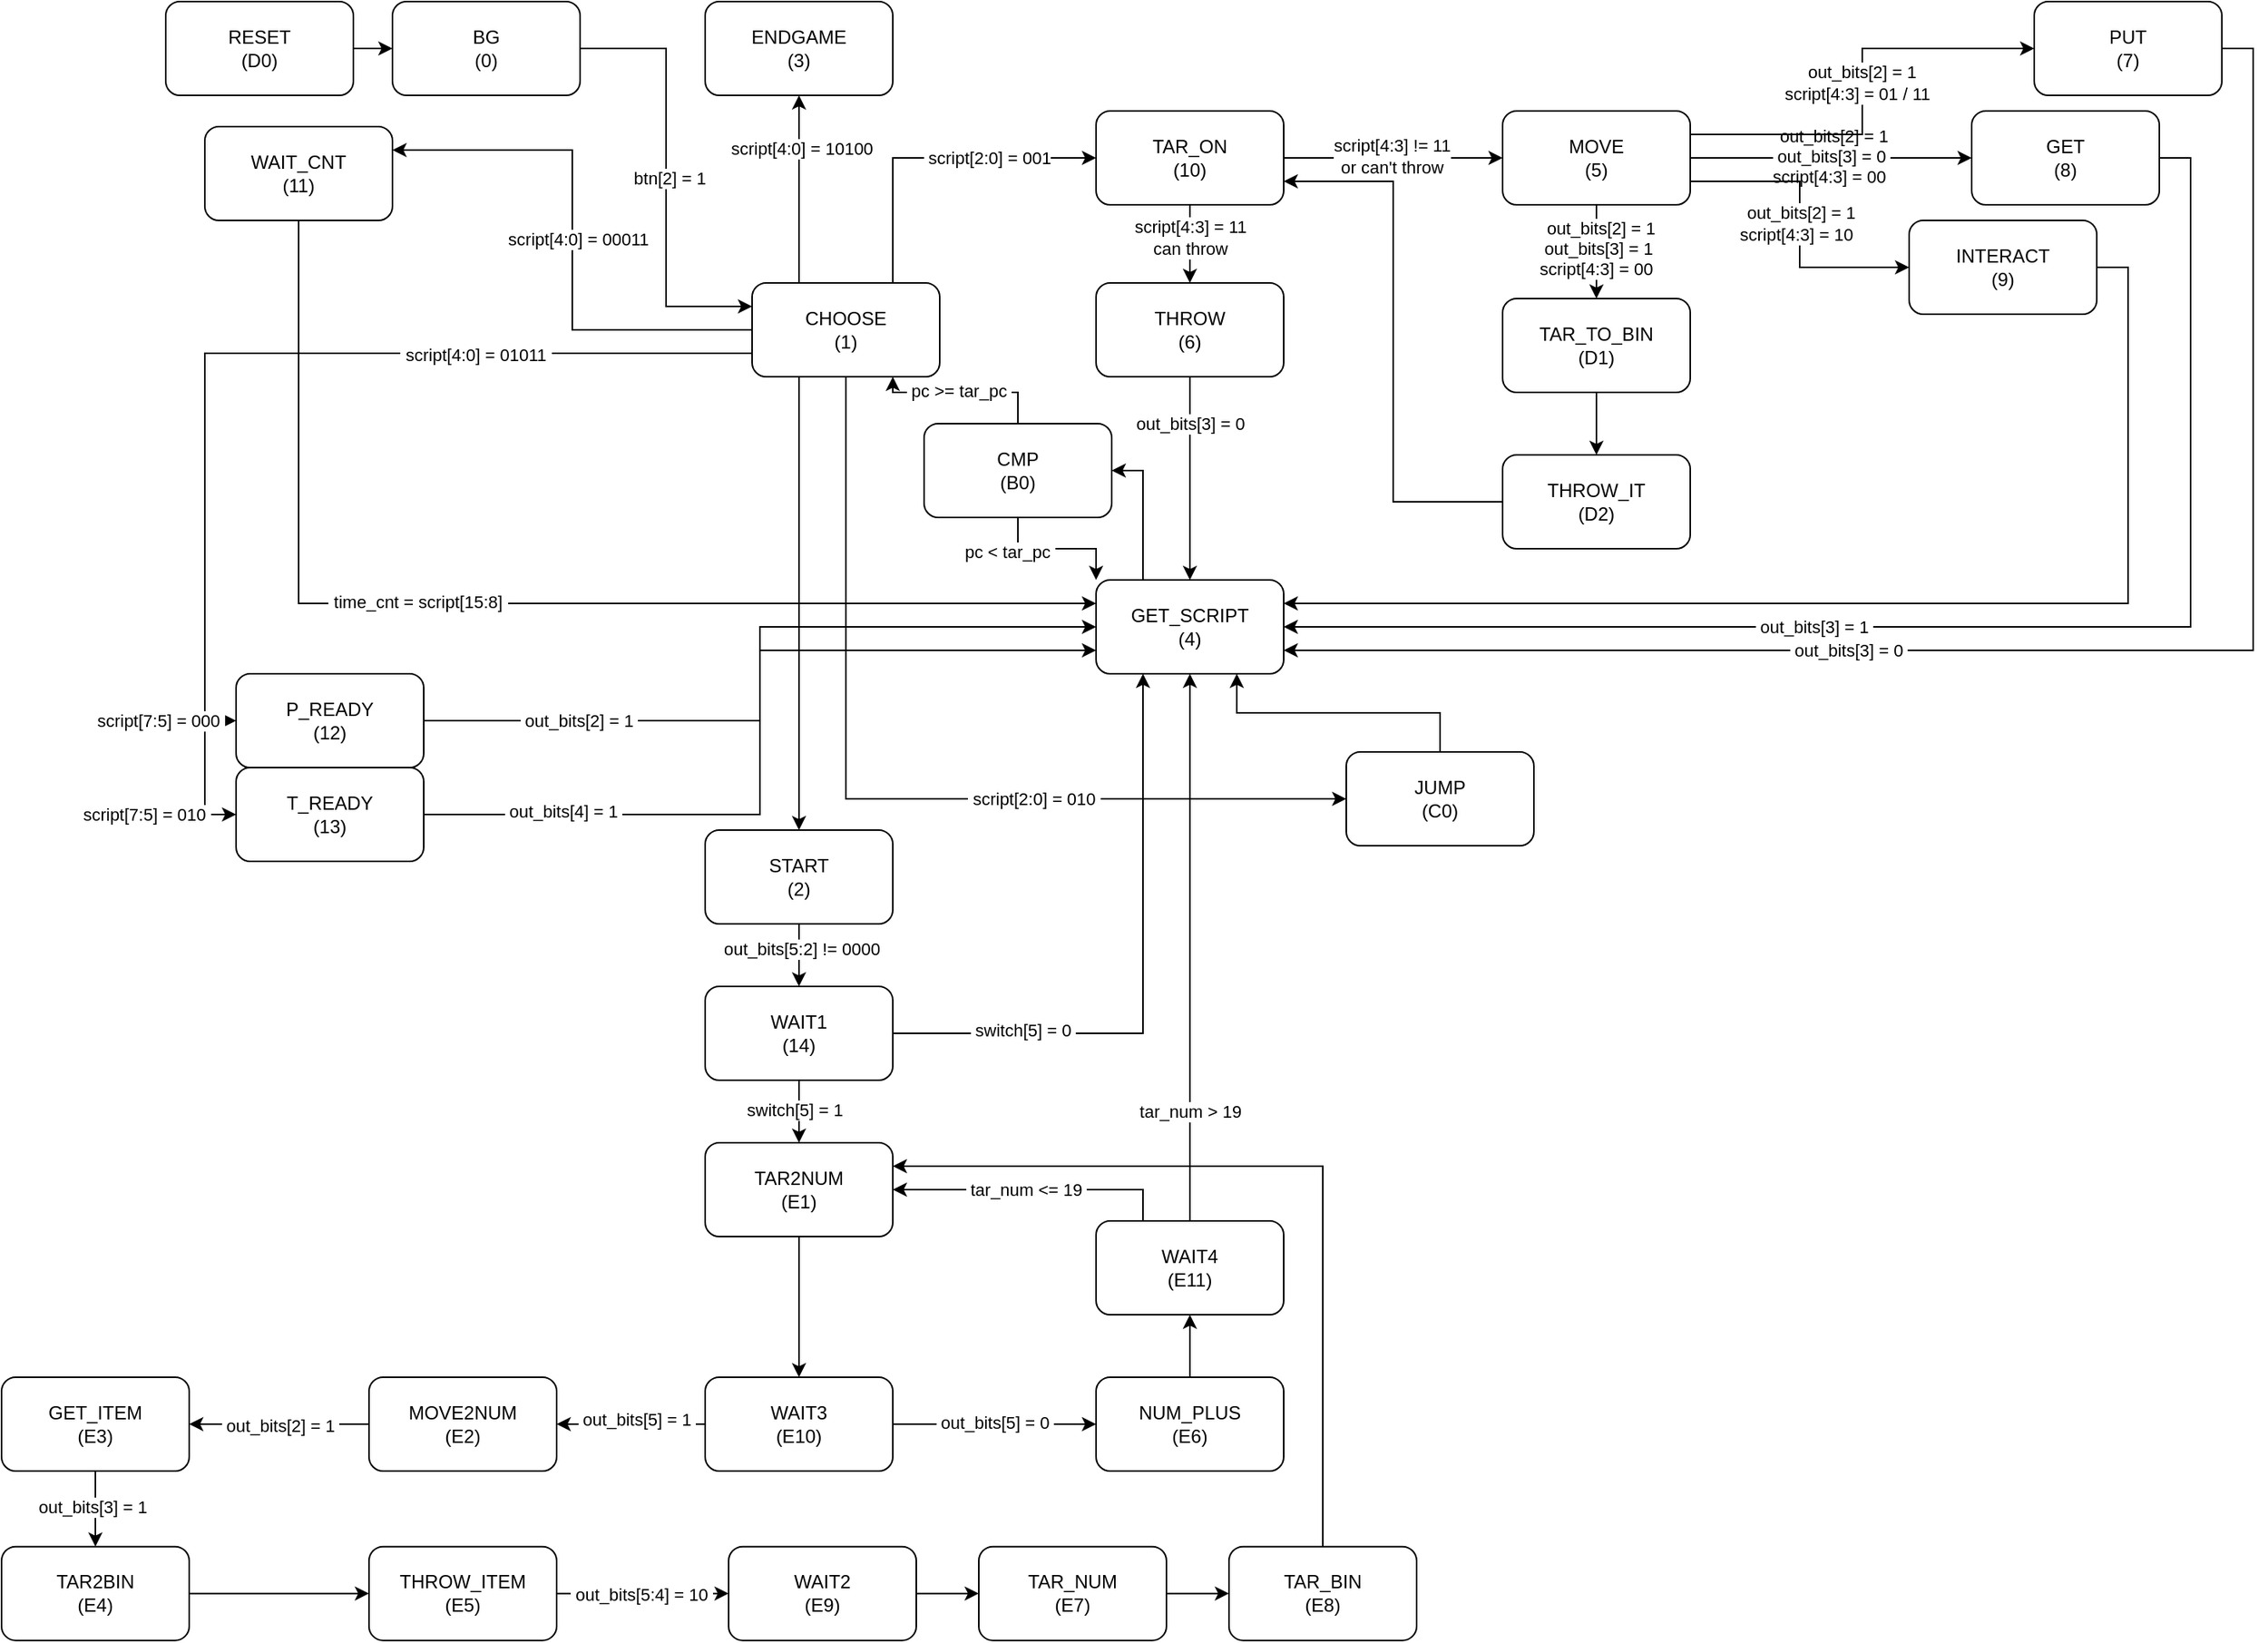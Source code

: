 <mxfile version="22.1.2" type="device">
  <diagram name="第 1 页" id="P88u-JrH6G1xy7gCoHl4">
    <mxGraphModel dx="1276" dy="614" grid="1" gridSize="10" guides="1" tooltips="1" connect="1" arrows="1" fold="1" page="1" pageScale="1" pageWidth="1169" pageHeight="827" math="0" shadow="0">
      <root>
        <mxCell id="0" />
        <mxCell id="1" parent="0" />
        <mxCell id="dOu3KJbel4dDdJBlRnwD-3" style="edgeStyle=orthogonalEdgeStyle;rounded=0;orthogonalLoop=1;jettySize=auto;html=1;exitX=1;exitY=0.5;exitDx=0;exitDy=0;entryX=0;entryY=0.25;entryDx=0;entryDy=0;" parent="1" source="dOu3KJbel4dDdJBlRnwD-1" target="dOu3KJbel4dDdJBlRnwD-2" edge="1">
          <mxGeometry relative="1" as="geometry" />
        </mxCell>
        <mxCell id="dOu3KJbel4dDdJBlRnwD-4" value="&amp;nbsp;btn[2] = 1&amp;nbsp;" style="edgeLabel;html=1;align=center;verticalAlign=middle;resizable=0;points=[];" parent="dOu3KJbel4dDdJBlRnwD-3" vertex="1" connectable="0">
          <mxGeometry x="0.002" y="2" relative="1" as="geometry">
            <mxPoint as="offset" />
          </mxGeometry>
        </mxCell>
        <mxCell id="dOu3KJbel4dDdJBlRnwD-1" value="BG&lt;br&gt;(0)" style="rounded=1;whiteSpace=wrap;html=1;" parent="1" vertex="1">
          <mxGeometry x="730" y="450" width="120" height="60" as="geometry" />
        </mxCell>
        <mxCell id="dOu3KJbel4dDdJBlRnwD-10" style="edgeStyle=orthogonalEdgeStyle;rounded=0;orthogonalLoop=1;jettySize=auto;html=1;exitX=0.25;exitY=0;exitDx=0;exitDy=0;entryX=0.5;entryY=1;entryDx=0;entryDy=0;" parent="1" source="dOu3KJbel4dDdJBlRnwD-2" target="dOu3KJbel4dDdJBlRnwD-9" edge="1">
          <mxGeometry relative="1" as="geometry" />
        </mxCell>
        <mxCell id="dOu3KJbel4dDdJBlRnwD-11" value="&amp;nbsp;script[4:0] = 10100" style="edgeLabel;html=1;align=center;verticalAlign=middle;resizable=0;points=[];" parent="dOu3KJbel4dDdJBlRnwD-10" vertex="1" connectable="0">
          <mxGeometry x="0.091" y="1" relative="1" as="geometry">
            <mxPoint x="1" y="-21" as="offset" />
          </mxGeometry>
        </mxCell>
        <mxCell id="dOu3KJbel4dDdJBlRnwD-19" style="edgeStyle=orthogonalEdgeStyle;rounded=0;orthogonalLoop=1;jettySize=auto;html=1;exitX=1;exitY=0.5;exitDx=0;exitDy=0;entryX=0;entryY=0.5;entryDx=0;entryDy=0;" parent="1" source="dOu3KJbel4dDdJBlRnwD-54" target="dOu3KJbel4dDdJBlRnwD-17" edge="1">
          <mxGeometry relative="1" as="geometry" />
        </mxCell>
        <mxCell id="dOu3KJbel4dDdJBlRnwD-58" value="script[4:3] != 11&lt;br&gt;or can&#39;t throw" style="edgeLabel;html=1;align=center;verticalAlign=middle;resizable=0;points=[];" parent="dOu3KJbel4dDdJBlRnwD-19" vertex="1" connectable="0">
          <mxGeometry x="-0.012" y="1" relative="1" as="geometry">
            <mxPoint as="offset" />
          </mxGeometry>
        </mxCell>
        <mxCell id="dOu3KJbel4dDdJBlRnwD-24" style="edgeStyle=orthogonalEdgeStyle;rounded=0;orthogonalLoop=1;jettySize=auto;html=1;exitX=0.5;exitY=1;exitDx=0;exitDy=0;entryX=0.5;entryY=0;entryDx=0;entryDy=0;" parent="1" source="dOu3KJbel4dDdJBlRnwD-54" target="dOu3KJbel4dDdJBlRnwD-18" edge="1">
          <mxGeometry relative="1" as="geometry" />
        </mxCell>
        <mxCell id="dOu3KJbel4dDdJBlRnwD-25" value="script[4:3] = 11&lt;br&gt;can throw" style="edgeLabel;html=1;align=center;verticalAlign=middle;resizable=0;points=[];" parent="dOu3KJbel4dDdJBlRnwD-24" vertex="1" connectable="0">
          <mxGeometry x="0.012" y="1" relative="1" as="geometry">
            <mxPoint x="-1" y="-5" as="offset" />
          </mxGeometry>
        </mxCell>
        <mxCell id="dOu3KJbel4dDdJBlRnwD-55" style="edgeStyle=orthogonalEdgeStyle;rounded=0;orthogonalLoop=1;jettySize=auto;html=1;exitX=0.75;exitY=0;exitDx=0;exitDy=0;entryX=0;entryY=0.5;entryDx=0;entryDy=0;" parent="1" source="dOu3KJbel4dDdJBlRnwD-2" target="dOu3KJbel4dDdJBlRnwD-54" edge="1">
          <mxGeometry relative="1" as="geometry" />
        </mxCell>
        <mxCell id="dOu3KJbel4dDdJBlRnwD-57" value="&amp;nbsp;script[2:0] = 001" style="edgeLabel;html=1;align=center;verticalAlign=middle;resizable=0;points=[];" parent="dOu3KJbel4dDdJBlRnwD-55" vertex="1" connectable="0">
          <mxGeometry x="0.349" y="1" relative="1" as="geometry">
            <mxPoint x="-2" y="1" as="offset" />
          </mxGeometry>
        </mxCell>
        <mxCell id="dOu3KJbel4dDdJBlRnwD-60" style="edgeStyle=orthogonalEdgeStyle;rounded=0;orthogonalLoop=1;jettySize=auto;html=1;exitX=0;exitY=0.5;exitDx=0;exitDy=0;entryX=1;entryY=0.25;entryDx=0;entryDy=0;" parent="1" source="dOu3KJbel4dDdJBlRnwD-2" target="dOu3KJbel4dDdJBlRnwD-59" edge="1">
          <mxGeometry relative="1" as="geometry" />
        </mxCell>
        <mxCell id="dOu3KJbel4dDdJBlRnwD-63" value="&amp;nbsp;script[4:0] = 00011" style="edgeLabel;html=1;align=center;verticalAlign=middle;resizable=0;points=[];" parent="dOu3KJbel4dDdJBlRnwD-60" vertex="1" connectable="0">
          <mxGeometry x="0.007" y="-2" relative="1" as="geometry">
            <mxPoint as="offset" />
          </mxGeometry>
        </mxCell>
        <mxCell id="eCuKcis28Vl5Nmu6uIGf-1" style="edgeStyle=orthogonalEdgeStyle;rounded=0;orthogonalLoop=1;jettySize=auto;html=1;exitX=0.25;exitY=1;exitDx=0;exitDy=0;entryX=0.5;entryY=0;entryDx=0;entryDy=0;" parent="1" source="dOu3KJbel4dDdJBlRnwD-2" target="dOu3KJbel4dDdJBlRnwD-5" edge="1">
          <mxGeometry relative="1" as="geometry" />
        </mxCell>
        <mxCell id="cLGrBUu3T666cdpdfkAW-11" style="edgeStyle=orthogonalEdgeStyle;rounded=0;orthogonalLoop=1;jettySize=auto;html=1;exitX=0.5;exitY=1;exitDx=0;exitDy=0;entryX=0;entryY=0.5;entryDx=0;entryDy=0;" edge="1" parent="1" source="dOu3KJbel4dDdJBlRnwD-2" target="cLGrBUu3T666cdpdfkAW-7">
          <mxGeometry relative="1" as="geometry" />
        </mxCell>
        <mxCell id="cLGrBUu3T666cdpdfkAW-13" value="&amp;nbsp;script[2:0] = 010&amp;nbsp;" style="edgeLabel;html=1;align=center;verticalAlign=middle;resizable=0;points=[];" vertex="1" connectable="0" parent="cLGrBUu3T666cdpdfkAW-11">
          <mxGeometry x="0.458" y="1" relative="1" as="geometry">
            <mxPoint x="-40" y="1" as="offset" />
          </mxGeometry>
        </mxCell>
        <mxCell id="dOu3KJbel4dDdJBlRnwD-2" value="CHOOSE&lt;br&gt;(1)" style="rounded=1;whiteSpace=wrap;html=1;" parent="1" vertex="1">
          <mxGeometry x="960" y="630" width="120" height="60" as="geometry" />
        </mxCell>
        <mxCell id="NCuidnE1vQrlcZvQ24UH-13" style="edgeStyle=orthogonalEdgeStyle;rounded=0;orthogonalLoop=1;jettySize=auto;html=1;exitX=0.5;exitY=1;exitDx=0;exitDy=0;entryX=0.5;entryY=0;entryDx=0;entryDy=0;" parent="1" source="dOu3KJbel4dDdJBlRnwD-5" target="NCuidnE1vQrlcZvQ24UH-11" edge="1">
          <mxGeometry relative="1" as="geometry" />
        </mxCell>
        <mxCell id="-c-jCW-_3b66mTG2bek0-45" value="&amp;nbsp;out_bits[5:2] != 0000&amp;nbsp;&amp;nbsp;" style="edgeLabel;html=1;align=center;verticalAlign=middle;resizable=0;points=[];" parent="NCuidnE1vQrlcZvQ24UH-13" vertex="1" connectable="0">
          <mxGeometry x="-0.19" y="3" relative="1" as="geometry">
            <mxPoint as="offset" />
          </mxGeometry>
        </mxCell>
        <mxCell id="dOu3KJbel4dDdJBlRnwD-5" value="START&lt;br&gt;(2)" style="rounded=1;whiteSpace=wrap;html=1;" parent="1" vertex="1">
          <mxGeometry x="930" y="980" width="120" height="60" as="geometry" />
        </mxCell>
        <mxCell id="dOu3KJbel4dDdJBlRnwD-9" value="ENDGAME&lt;br&gt;(3)" style="rounded=1;whiteSpace=wrap;html=1;" parent="1" vertex="1">
          <mxGeometry x="930" y="450" width="120" height="60" as="geometry" />
        </mxCell>
        <mxCell id="dOu3KJbel4dDdJBlRnwD-13" value="GET_SCRIPT&lt;br&gt;(4)" style="rounded=1;whiteSpace=wrap;html=1;" parent="1" vertex="1">
          <mxGeometry x="1180" y="820" width="120" height="60" as="geometry" />
        </mxCell>
        <mxCell id="dOu3KJbel4dDdJBlRnwD-37" style="edgeStyle=orthogonalEdgeStyle;rounded=0;orthogonalLoop=1;jettySize=auto;html=1;exitX=1;exitY=0.5;exitDx=0;exitDy=0;entryX=0;entryY=0.5;entryDx=0;entryDy=0;" parent="1" source="dOu3KJbel4dDdJBlRnwD-17" target="dOu3KJbel4dDdJBlRnwD-35" edge="1">
          <mxGeometry relative="1" as="geometry" />
        </mxCell>
        <mxCell id="dOu3KJbel4dDdJBlRnwD-41" value="&amp;nbsp;out_bits[2] = 1&lt;br&gt;out_bits[3] = 0&lt;br&gt;script[4:3] = 00&amp;nbsp;" style="edgeLabel;html=1;align=center;verticalAlign=middle;resizable=0;points=[];" parent="dOu3KJbel4dDdJBlRnwD-37" vertex="1" connectable="0">
          <mxGeometry x="-0.008" y="1" relative="1" as="geometry">
            <mxPoint as="offset" />
          </mxGeometry>
        </mxCell>
        <mxCell id="dOu3KJbel4dDdJBlRnwD-38" style="edgeStyle=orthogonalEdgeStyle;rounded=0;orthogonalLoop=1;jettySize=auto;html=1;exitX=1;exitY=0.25;exitDx=0;exitDy=0;entryX=0;entryY=0.5;entryDx=0;entryDy=0;" parent="1" source="dOu3KJbel4dDdJBlRnwD-17" target="dOu3KJbel4dDdJBlRnwD-33" edge="1">
          <mxGeometry relative="1" as="geometry" />
        </mxCell>
        <mxCell id="dOu3KJbel4dDdJBlRnwD-42" value="&amp;nbsp;out_bits[2] = 1&lt;br style=&quot;border-color: var(--border-color);&quot;&gt;script[4:3] = 01 / 11&amp;nbsp;" style="edgeLabel;html=1;align=center;verticalAlign=middle;resizable=0;points=[];" parent="dOu3KJbel4dDdJBlRnwD-38" vertex="1" connectable="0">
          <mxGeometry x="0.04" y="2" relative="1" as="geometry">
            <mxPoint as="offset" />
          </mxGeometry>
        </mxCell>
        <mxCell id="dOu3KJbel4dDdJBlRnwD-39" style="edgeStyle=orthogonalEdgeStyle;rounded=0;orthogonalLoop=1;jettySize=auto;html=1;exitX=1;exitY=0.75;exitDx=0;exitDy=0;entryX=0;entryY=0.5;entryDx=0;entryDy=0;" parent="1" source="dOu3KJbel4dDdJBlRnwD-17" target="dOu3KJbel4dDdJBlRnwD-36" edge="1">
          <mxGeometry relative="1" as="geometry" />
        </mxCell>
        <mxCell id="dOu3KJbel4dDdJBlRnwD-43" value="&amp;nbsp;out_bits[2] = 1&lt;br style=&quot;border-color: var(--border-color);&quot;&gt;script[4:3] = 10&amp;nbsp;" style="edgeLabel;html=1;align=center;verticalAlign=middle;resizable=0;points=[];" parent="dOu3KJbel4dDdJBlRnwD-39" vertex="1" connectable="0">
          <mxGeometry x="-0.009" y="-1" relative="1" as="geometry">
            <mxPoint as="offset" />
          </mxGeometry>
        </mxCell>
        <mxCell id="eYacF5jDlP7vkRLiKpO_-4" style="edgeStyle=orthogonalEdgeStyle;rounded=0;orthogonalLoop=1;jettySize=auto;html=1;exitX=0.5;exitY=1;exitDx=0;exitDy=0;entryX=0.5;entryY=0;entryDx=0;entryDy=0;" parent="1" source="dOu3KJbel4dDdJBlRnwD-17" target="eYacF5jDlP7vkRLiKpO_-2" edge="1">
          <mxGeometry relative="1" as="geometry" />
        </mxCell>
        <mxCell id="eYacF5jDlP7vkRLiKpO_-5" value="&amp;nbsp;out_bits[2] = 1&lt;br&gt;out_bits[3] = 1&lt;br style=&quot;border-color: var(--border-color);&quot;&gt;script[4:3] = 00&amp;nbsp;" style="edgeLabel;html=1;align=center;verticalAlign=middle;resizable=0;points=[];" parent="eYacF5jDlP7vkRLiKpO_-4" vertex="1" connectable="0">
          <mxGeometry x="-0.073" y="1" relative="1" as="geometry">
            <mxPoint as="offset" />
          </mxGeometry>
        </mxCell>
        <mxCell id="dOu3KJbel4dDdJBlRnwD-17" value="MOVE&lt;br&gt;(5)" style="rounded=1;whiteSpace=wrap;html=1;" parent="1" vertex="1">
          <mxGeometry x="1440" y="520" width="120" height="60" as="geometry" />
        </mxCell>
        <mxCell id="dOu3KJbel4dDdJBlRnwD-49" style="edgeStyle=orthogonalEdgeStyle;rounded=0;orthogonalLoop=1;jettySize=auto;html=1;entryX=0.5;entryY=0;entryDx=0;entryDy=0;exitX=0.5;exitY=1;exitDx=0;exitDy=0;" parent="1" source="dOu3KJbel4dDdJBlRnwD-18" target="dOu3KJbel4dDdJBlRnwD-13" edge="1">
          <mxGeometry relative="1" as="geometry">
            <mxPoint x="1560" y="740" as="sourcePoint" />
            <mxPoint x="1240" y="770" as="targetPoint" />
          </mxGeometry>
        </mxCell>
        <mxCell id="dOu3KJbel4dDdJBlRnwD-53" value="&amp;nbsp;out_bits[3] = 0&amp;nbsp;" style="edgeLabel;html=1;align=center;verticalAlign=middle;resizable=0;points=[];" parent="dOu3KJbel4dDdJBlRnwD-49" vertex="1" connectable="0">
          <mxGeometry x="-0.081" y="-2" relative="1" as="geometry">
            <mxPoint x="2" y="-30" as="offset" />
          </mxGeometry>
        </mxCell>
        <mxCell id="dOu3KJbel4dDdJBlRnwD-18" value="THROW&lt;br&gt;(6)" style="rounded=1;whiteSpace=wrap;html=1;" parent="1" vertex="1">
          <mxGeometry x="1180" y="630" width="120" height="60" as="geometry" />
        </mxCell>
        <mxCell id="dOu3KJbel4dDdJBlRnwD-47" style="edgeStyle=orthogonalEdgeStyle;rounded=0;orthogonalLoop=1;jettySize=auto;html=1;exitX=1;exitY=0.5;exitDx=0;exitDy=0;entryX=1;entryY=0.75;entryDx=0;entryDy=0;" parent="1" source="dOu3KJbel4dDdJBlRnwD-33" target="dOu3KJbel4dDdJBlRnwD-13" edge="1">
          <mxGeometry relative="1" as="geometry" />
        </mxCell>
        <mxCell id="dOu3KJbel4dDdJBlRnwD-52" value="&amp;nbsp;out_bits[3] = 0&amp;nbsp;" style="edgeLabel;html=1;align=center;verticalAlign=middle;resizable=0;points=[];" parent="dOu3KJbel4dDdJBlRnwD-47" vertex="1" connectable="0">
          <mxGeometry x="0.299" relative="1" as="geometry">
            <mxPoint x="1" as="offset" />
          </mxGeometry>
        </mxCell>
        <mxCell id="dOu3KJbel4dDdJBlRnwD-33" value="PUT&lt;br&gt;(7)" style="rounded=1;whiteSpace=wrap;html=1;" parent="1" vertex="1">
          <mxGeometry x="1780" y="450" width="120" height="60" as="geometry" />
        </mxCell>
        <mxCell id="dOu3KJbel4dDdJBlRnwD-46" style="edgeStyle=orthogonalEdgeStyle;rounded=0;orthogonalLoop=1;jettySize=auto;html=1;exitX=1;exitY=0.5;exitDx=0;exitDy=0;entryX=1;entryY=0.5;entryDx=0;entryDy=0;" parent="1" source="dOu3KJbel4dDdJBlRnwD-35" target="dOu3KJbel4dDdJBlRnwD-13" edge="1">
          <mxGeometry relative="1" as="geometry" />
        </mxCell>
        <mxCell id="dOu3KJbel4dDdJBlRnwD-51" value="&amp;nbsp;out_bits[3] = 1&amp;nbsp;" style="edgeLabel;html=1;align=center;verticalAlign=middle;resizable=0;points=[];" parent="dOu3KJbel4dDdJBlRnwD-46" vertex="1" connectable="0">
          <mxGeometry x="0.248" y="3" relative="1" as="geometry">
            <mxPoint y="-3" as="offset" />
          </mxGeometry>
        </mxCell>
        <mxCell id="dOu3KJbel4dDdJBlRnwD-35" value="GET&lt;br&gt;(8)" style="rounded=1;whiteSpace=wrap;html=1;" parent="1" vertex="1">
          <mxGeometry x="1740" y="520" width="120" height="60" as="geometry" />
        </mxCell>
        <mxCell id="dOu3KJbel4dDdJBlRnwD-45" style="edgeStyle=orthogonalEdgeStyle;rounded=0;orthogonalLoop=1;jettySize=auto;html=1;exitX=1;exitY=0.5;exitDx=0;exitDy=0;entryX=1;entryY=0.25;entryDx=0;entryDy=0;" parent="1" source="dOu3KJbel4dDdJBlRnwD-36" target="dOu3KJbel4dDdJBlRnwD-13" edge="1">
          <mxGeometry relative="1" as="geometry" />
        </mxCell>
        <mxCell id="dOu3KJbel4dDdJBlRnwD-36" value="INTERACT&lt;br&gt;(9)" style="rounded=1;whiteSpace=wrap;html=1;" parent="1" vertex="1">
          <mxGeometry x="1700" y="590" width="120" height="60" as="geometry" />
        </mxCell>
        <mxCell id="dOu3KJbel4dDdJBlRnwD-54" value="TAR_ON&lt;br&gt;(10)" style="rounded=1;whiteSpace=wrap;html=1;" parent="1" vertex="1">
          <mxGeometry x="1180" y="520" width="120" height="60" as="geometry" />
        </mxCell>
        <mxCell id="dOu3KJbel4dDdJBlRnwD-90" style="edgeStyle=orthogonalEdgeStyle;rounded=0;orthogonalLoop=1;jettySize=auto;html=1;exitX=0.5;exitY=1;exitDx=0;exitDy=0;entryX=0;entryY=0.25;entryDx=0;entryDy=0;" parent="1" source="dOu3KJbel4dDdJBlRnwD-59" target="dOu3KJbel4dDdJBlRnwD-13" edge="1">
          <mxGeometry relative="1" as="geometry" />
        </mxCell>
        <mxCell id="dOu3KJbel4dDdJBlRnwD-91" value="&amp;nbsp;time_cnt = script[15:8]&amp;nbsp;" style="edgeLabel;html=1;align=center;verticalAlign=middle;resizable=0;points=[];" parent="dOu3KJbel4dDdJBlRnwD-90" vertex="1" connectable="0">
          <mxGeometry x="-0.054" relative="1" as="geometry">
            <mxPoint x="-36" y="-1" as="offset" />
          </mxGeometry>
        </mxCell>
        <mxCell id="dOu3KJbel4dDdJBlRnwD-59" value="WAIT_CNT&lt;br&gt;(11)" style="rounded=1;whiteSpace=wrap;html=1;" parent="1" vertex="1">
          <mxGeometry x="610" y="530" width="120" height="60" as="geometry" />
        </mxCell>
        <mxCell id="dOu3KJbel4dDdJBlRnwD-75" style="edgeStyle=orthogonalEdgeStyle;rounded=0;orthogonalLoop=1;jettySize=auto;html=1;exitX=0;exitY=0.75;exitDx=0;exitDy=0;entryX=0;entryY=0.5;entryDx=0;entryDy=0;" parent="1" source="dOu3KJbel4dDdJBlRnwD-2" target="dOu3KJbel4dDdJBlRnwD-67" edge="1">
          <mxGeometry relative="1" as="geometry">
            <mxPoint x="460" y="710" as="sourcePoint" />
          </mxGeometry>
        </mxCell>
        <mxCell id="dOu3KJbel4dDdJBlRnwD-84" value="&amp;nbsp;script[7:5] = 010&amp;nbsp;" style="edgeLabel;html=1;align=center;verticalAlign=middle;resizable=0;points=[];" parent="dOu3KJbel4dDdJBlRnwD-75" vertex="1" connectable="0">
          <mxGeometry x="-0.022" relative="1" as="geometry">
            <mxPoint x="-64" y="295" as="offset" />
          </mxGeometry>
        </mxCell>
        <mxCell id="NCuidnE1vQrlcZvQ24UH-1" style="edgeStyle=orthogonalEdgeStyle;rounded=0;orthogonalLoop=1;jettySize=auto;html=1;exitX=0;exitY=0.75;exitDx=0;exitDy=0;entryX=0;entryY=0.5;entryDx=0;entryDy=0;" parent="1" source="dOu3KJbel4dDdJBlRnwD-2" target="dOu3KJbel4dDdJBlRnwD-65" edge="1">
          <mxGeometry relative="1" as="geometry">
            <mxPoint x="520" y="710" as="sourcePoint" />
          </mxGeometry>
        </mxCell>
        <mxCell id="NCuidnE1vQrlcZvQ24UH-2" value="&amp;nbsp;script[7:5] = 000&amp;nbsp;" style="edgeLabel;html=1;align=center;verticalAlign=middle;resizable=0;points=[];" parent="NCuidnE1vQrlcZvQ24UH-1" vertex="1" connectable="0">
          <mxGeometry x="-0.557" y="-3" relative="1" as="geometry">
            <mxPoint x="-246" y="238" as="offset" />
          </mxGeometry>
        </mxCell>
        <mxCell id="VcxnM6yqwlolOKXzVtIM-3" value="&amp;nbsp;script[4:0] = 01011&amp;nbsp;" style="edgeLabel;html=1;align=center;verticalAlign=middle;resizable=0;points=[];" parent="NCuidnE1vQrlcZvQ24UH-1" vertex="1" connectable="0">
          <mxGeometry x="-0.413" y="1" relative="1" as="geometry">
            <mxPoint as="offset" />
          </mxGeometry>
        </mxCell>
        <mxCell id="dOu3KJbel4dDdJBlRnwD-77" style="edgeStyle=orthogonalEdgeStyle;rounded=0;orthogonalLoop=1;jettySize=auto;html=1;exitX=1;exitY=0.5;exitDx=0;exitDy=0;entryX=0;entryY=0.5;entryDx=0;entryDy=0;" parent="1" source="dOu3KJbel4dDdJBlRnwD-65" target="dOu3KJbel4dDdJBlRnwD-13" edge="1">
          <mxGeometry relative="1" as="geometry" />
        </mxCell>
        <mxCell id="dOu3KJbel4dDdJBlRnwD-86" value="&amp;nbsp;out_bits[2] = 1&amp;nbsp;" style="edgeLabel;html=1;align=center;verticalAlign=middle;resizable=0;points=[];" parent="dOu3KJbel4dDdJBlRnwD-77" vertex="1" connectable="0">
          <mxGeometry x="-0.467" y="3" relative="1" as="geometry">
            <mxPoint x="-32" y="3" as="offset" />
          </mxGeometry>
        </mxCell>
        <mxCell id="dOu3KJbel4dDdJBlRnwD-65" value="P_READY&lt;br&gt;(12)" style="rounded=1;whiteSpace=wrap;html=1;" parent="1" vertex="1">
          <mxGeometry x="630" y="880" width="120" height="60" as="geometry" />
        </mxCell>
        <mxCell id="dOu3KJbel4dDdJBlRnwD-79" style="edgeStyle=orthogonalEdgeStyle;rounded=0;orthogonalLoop=1;jettySize=auto;html=1;exitX=1;exitY=0.5;exitDx=0;exitDy=0;entryX=0;entryY=0.75;entryDx=0;entryDy=0;" parent="1" source="dOu3KJbel4dDdJBlRnwD-67" target="dOu3KJbel4dDdJBlRnwD-13" edge="1">
          <mxGeometry relative="1" as="geometry" />
        </mxCell>
        <mxCell id="dOu3KJbel4dDdJBlRnwD-88" value="&amp;nbsp;out_bits[4] = 1&amp;nbsp;" style="edgeLabel;html=1;align=center;verticalAlign=middle;resizable=0;points=[];" parent="dOu3KJbel4dDdJBlRnwD-79" vertex="1" connectable="0">
          <mxGeometry x="-0.67" y="2" relative="1" as="geometry">
            <mxPoint as="offset" />
          </mxGeometry>
        </mxCell>
        <mxCell id="dOu3KJbel4dDdJBlRnwD-67" value="T_READY&lt;br&gt;(13)" style="rounded=1;whiteSpace=wrap;html=1;" parent="1" vertex="1">
          <mxGeometry x="630" y="940" width="120" height="60" as="geometry" />
        </mxCell>
        <mxCell id="NCuidnE1vQrlcZvQ24UH-12" style="edgeStyle=orthogonalEdgeStyle;rounded=0;orthogonalLoop=1;jettySize=auto;html=1;exitX=1;exitY=0.5;exitDx=0;exitDy=0;entryX=0.25;entryY=1;entryDx=0;entryDy=0;" parent="1" source="NCuidnE1vQrlcZvQ24UH-11" target="dOu3KJbel4dDdJBlRnwD-13" edge="1">
          <mxGeometry relative="1" as="geometry" />
        </mxCell>
        <mxCell id="-c-jCW-_3b66mTG2bek0-3" value="&amp;nbsp;switch[5] = 0&amp;nbsp;" style="edgeLabel;html=1;align=center;verticalAlign=middle;resizable=0;points=[];" parent="NCuidnE1vQrlcZvQ24UH-12" vertex="1" connectable="0">
          <mxGeometry x="-0.574" y="2" relative="1" as="geometry">
            <mxPoint as="offset" />
          </mxGeometry>
        </mxCell>
        <mxCell id="-c-jCW-_3b66mTG2bek0-2" style="edgeStyle=orthogonalEdgeStyle;rounded=0;orthogonalLoop=1;jettySize=auto;html=1;exitX=0.5;exitY=1;exitDx=0;exitDy=0;" parent="1" source="NCuidnE1vQrlcZvQ24UH-11" target="-c-jCW-_3b66mTG2bek0-1" edge="1">
          <mxGeometry relative="1" as="geometry" />
        </mxCell>
        <mxCell id="-c-jCW-_3b66mTG2bek0-4" value="&amp;nbsp;switch[5] = 1&amp;nbsp;" style="edgeLabel;html=1;align=center;verticalAlign=middle;resizable=0;points=[];" parent="-c-jCW-_3b66mTG2bek0-2" vertex="1" connectable="0">
          <mxGeometry x="-0.055" y="-3" relative="1" as="geometry">
            <mxPoint as="offset" />
          </mxGeometry>
        </mxCell>
        <mxCell id="NCuidnE1vQrlcZvQ24UH-11" value="WAIT1&lt;br&gt;(14)" style="rounded=1;whiteSpace=wrap;html=1;" parent="1" vertex="1">
          <mxGeometry x="930" y="1080" width="120" height="60" as="geometry" />
        </mxCell>
        <mxCell id="-c-jCW-_3b66mTG2bek0-6" style="edgeStyle=orthogonalEdgeStyle;rounded=0;orthogonalLoop=1;jettySize=auto;html=1;exitX=0;exitY=0.5;exitDx=0;exitDy=0;entryX=1;entryY=0.5;entryDx=0;entryDy=0;" parent="1" source="VcxnM6yqwlolOKXzVtIM-4" target="-c-jCW-_3b66mTG2bek0-5" edge="1">
          <mxGeometry relative="1" as="geometry" />
        </mxCell>
        <mxCell id="-c-jCW-_3b66mTG2bek0-29" value="&amp;nbsp;out_bits[5] = 1&amp;nbsp;" style="edgeLabel;html=1;align=center;verticalAlign=middle;resizable=0;points=[];" parent="-c-jCW-_3b66mTG2bek0-6" vertex="1" connectable="0">
          <mxGeometry x="-0.064" y="-3" relative="1" as="geometry">
            <mxPoint as="offset" />
          </mxGeometry>
        </mxCell>
        <mxCell id="-c-jCW-_3b66mTG2bek0-26" style="edgeStyle=orthogonalEdgeStyle;rounded=0;orthogonalLoop=1;jettySize=auto;html=1;exitX=1;exitY=0.5;exitDx=0;exitDy=0;entryX=0;entryY=0.5;entryDx=0;entryDy=0;" parent="1" source="VcxnM6yqwlolOKXzVtIM-4" target="-c-jCW-_3b66mTG2bek0-24" edge="1">
          <mxGeometry relative="1" as="geometry" />
        </mxCell>
        <mxCell id="-c-jCW-_3b66mTG2bek0-27" value="&amp;nbsp;out_bits[5] = 0&amp;nbsp;" style="edgeLabel;html=1;align=center;verticalAlign=middle;resizable=0;points=[];" parent="-c-jCW-_3b66mTG2bek0-26" vertex="1" connectable="0">
          <mxGeometry x="-0.007" y="1" relative="1" as="geometry">
            <mxPoint as="offset" />
          </mxGeometry>
        </mxCell>
        <mxCell id="VcxnM6yqwlolOKXzVtIM-5" style="edgeStyle=orthogonalEdgeStyle;rounded=0;orthogonalLoop=1;jettySize=auto;html=1;exitX=0.5;exitY=1;exitDx=0;exitDy=0;entryX=0.5;entryY=0;entryDx=0;entryDy=0;" parent="1" source="-c-jCW-_3b66mTG2bek0-1" target="VcxnM6yqwlolOKXzVtIM-4" edge="1">
          <mxGeometry relative="1" as="geometry" />
        </mxCell>
        <mxCell id="-c-jCW-_3b66mTG2bek0-1" value="TAR2NUM&lt;br&gt;(E1)" style="rounded=1;whiteSpace=wrap;html=1;" parent="1" vertex="1">
          <mxGeometry x="930" y="1180" width="120" height="60" as="geometry" />
        </mxCell>
        <mxCell id="-c-jCW-_3b66mTG2bek0-8" style="edgeStyle=orthogonalEdgeStyle;rounded=0;orthogonalLoop=1;jettySize=auto;html=1;exitX=0;exitY=0.5;exitDx=0;exitDy=0;entryX=1;entryY=0.5;entryDx=0;entryDy=0;" parent="1" source="-c-jCW-_3b66mTG2bek0-5" target="-c-jCW-_3b66mTG2bek0-7" edge="1">
          <mxGeometry relative="1" as="geometry" />
        </mxCell>
        <mxCell id="-c-jCW-_3b66mTG2bek0-9" value="&amp;nbsp;out_bits[2] = 1&amp;nbsp;" style="edgeLabel;html=1;align=center;verticalAlign=middle;resizable=0;points=[];" parent="-c-jCW-_3b66mTG2bek0-8" vertex="1" connectable="0">
          <mxGeometry x="-0.002" y="1" relative="1" as="geometry">
            <mxPoint as="offset" />
          </mxGeometry>
        </mxCell>
        <mxCell id="-c-jCW-_3b66mTG2bek0-5" value="MOVE2NUM&lt;br&gt;(E2)" style="rounded=1;whiteSpace=wrap;html=1;" parent="1" vertex="1">
          <mxGeometry x="715" y="1330" width="120" height="60" as="geometry" />
        </mxCell>
        <mxCell id="-c-jCW-_3b66mTG2bek0-11" style="edgeStyle=orthogonalEdgeStyle;rounded=0;orthogonalLoop=1;jettySize=auto;html=1;exitX=0.5;exitY=1;exitDx=0;exitDy=0;" parent="1" source="-c-jCW-_3b66mTG2bek0-7" target="-c-jCW-_3b66mTG2bek0-10" edge="1">
          <mxGeometry relative="1" as="geometry" />
        </mxCell>
        <mxCell id="-c-jCW-_3b66mTG2bek0-12" value="&amp;nbsp;out_bits[3] = 1&amp;nbsp;" style="edgeLabel;html=1;align=center;verticalAlign=middle;resizable=0;points=[];" parent="-c-jCW-_3b66mTG2bek0-11" vertex="1" connectable="0">
          <mxGeometry x="-0.056" y="-2" relative="1" as="geometry">
            <mxPoint as="offset" />
          </mxGeometry>
        </mxCell>
        <mxCell id="-c-jCW-_3b66mTG2bek0-7" value="GET_ITEM&lt;br&gt;(E3)" style="rounded=1;whiteSpace=wrap;html=1;" parent="1" vertex="1">
          <mxGeometry x="480" y="1330" width="120" height="60" as="geometry" />
        </mxCell>
        <mxCell id="-c-jCW-_3b66mTG2bek0-34" style="edgeStyle=orthogonalEdgeStyle;rounded=0;orthogonalLoop=1;jettySize=auto;html=1;exitX=1;exitY=0.5;exitDx=0;exitDy=0;entryX=0;entryY=0.5;entryDx=0;entryDy=0;" parent="1" source="-c-jCW-_3b66mTG2bek0-10" target="-c-jCW-_3b66mTG2bek0-13" edge="1">
          <mxGeometry relative="1" as="geometry" />
        </mxCell>
        <mxCell id="-c-jCW-_3b66mTG2bek0-10" value="TAR2BIN&lt;br&gt;(E4)" style="rounded=1;whiteSpace=wrap;html=1;" parent="1" vertex="1">
          <mxGeometry x="480" y="1438.33" width="120" height="60" as="geometry" />
        </mxCell>
        <mxCell id="-c-jCW-_3b66mTG2bek0-35" style="edgeStyle=orthogonalEdgeStyle;rounded=0;orthogonalLoop=1;jettySize=auto;html=1;exitX=1;exitY=0.5;exitDx=0;exitDy=0;entryX=0;entryY=0.5;entryDx=0;entryDy=0;" parent="1" source="-c-jCW-_3b66mTG2bek0-13" target="-c-jCW-_3b66mTG2bek0-16" edge="1">
          <mxGeometry relative="1" as="geometry" />
        </mxCell>
        <mxCell id="-c-jCW-_3b66mTG2bek0-37" value="&amp;nbsp;out_bits[5:4] = 10&amp;nbsp;" style="edgeLabel;html=1;align=center;verticalAlign=middle;resizable=0;points=[];" parent="-c-jCW-_3b66mTG2bek0-35" vertex="1" connectable="0">
          <mxGeometry x="-0.015" relative="1" as="geometry">
            <mxPoint as="offset" />
          </mxGeometry>
        </mxCell>
        <mxCell id="-c-jCW-_3b66mTG2bek0-13" value="THROW_ITEM&lt;br&gt;(E5)" style="rounded=1;whiteSpace=wrap;html=1;" parent="1" vertex="1">
          <mxGeometry x="715" y="1438.33" width="120" height="60" as="geometry" />
        </mxCell>
        <mxCell id="-c-jCW-_3b66mTG2bek0-41" style="edgeStyle=orthogonalEdgeStyle;rounded=0;orthogonalLoop=1;jettySize=auto;html=1;exitX=1;exitY=0.5;exitDx=0;exitDy=0;entryX=0;entryY=0.5;entryDx=0;entryDy=0;" parent="1" source="-c-jCW-_3b66mTG2bek0-16" target="-c-jCW-_3b66mTG2bek0-39" edge="1">
          <mxGeometry relative="1" as="geometry" />
        </mxCell>
        <mxCell id="-c-jCW-_3b66mTG2bek0-16" value="WAIT2&lt;br&gt;(E9)" style="rounded=1;whiteSpace=wrap;html=1;" parent="1" vertex="1">
          <mxGeometry x="945" y="1438.33" width="120" height="60" as="geometry" />
        </mxCell>
        <mxCell id="-c-jCW-_3b66mTG2bek0-18" style="edgeStyle=orthogonalEdgeStyle;rounded=0;orthogonalLoop=1;jettySize=auto;html=1;exitX=1;exitY=0.5;exitDx=0;exitDy=0;entryX=0;entryY=0.5;entryDx=0;entryDy=0;" parent="1" source="-c-jCW-_3b66mTG2bek0-17" target="dOu3KJbel4dDdJBlRnwD-1" edge="1">
          <mxGeometry relative="1" as="geometry" />
        </mxCell>
        <mxCell id="-c-jCW-_3b66mTG2bek0-17" value="RESET&lt;br&gt;(D0)" style="rounded=1;whiteSpace=wrap;html=1;" parent="1" vertex="1">
          <mxGeometry x="585" y="450" width="120" height="60" as="geometry" />
        </mxCell>
        <mxCell id="-c-jCW-_3b66mTG2bek0-28" style="edgeStyle=orthogonalEdgeStyle;rounded=0;orthogonalLoop=1;jettySize=auto;html=1;exitX=0.25;exitY=0;exitDx=0;exitDy=0;entryX=1;entryY=0.5;entryDx=0;entryDy=0;" parent="1" source="VcxnM6yqwlolOKXzVtIM-6" target="-c-jCW-_3b66mTG2bek0-1" edge="1">
          <mxGeometry relative="1" as="geometry" />
        </mxCell>
        <mxCell id="-c-jCW-_3b66mTG2bek0-33" value="&amp;nbsp;tar_num &amp;lt;= 19&amp;nbsp;" style="edgeLabel;html=1;align=center;verticalAlign=middle;resizable=0;points=[];" parent="-c-jCW-_3b66mTG2bek0-28" vertex="1" connectable="0">
          <mxGeometry x="-0.004" y="-2" relative="1" as="geometry">
            <mxPoint x="-6" y="2" as="offset" />
          </mxGeometry>
        </mxCell>
        <mxCell id="-c-jCW-_3b66mTG2bek0-31" style="edgeStyle=orthogonalEdgeStyle;rounded=0;orthogonalLoop=1;jettySize=auto;html=1;exitX=0.5;exitY=0;exitDx=0;exitDy=0;entryX=0.5;entryY=1;entryDx=0;entryDy=0;" parent="1" source="VcxnM6yqwlolOKXzVtIM-6" target="dOu3KJbel4dDdJBlRnwD-13" edge="1">
          <mxGeometry relative="1" as="geometry" />
        </mxCell>
        <mxCell id="-c-jCW-_3b66mTG2bek0-32" value="&amp;nbsp;tar_num &amp;gt; 19&amp;nbsp;" style="edgeLabel;html=1;align=center;verticalAlign=middle;resizable=0;points=[];" parent="-c-jCW-_3b66mTG2bek0-31" vertex="1" connectable="0">
          <mxGeometry x="-0.017" y="2" relative="1" as="geometry">
            <mxPoint x="2" y="102" as="offset" />
          </mxGeometry>
        </mxCell>
        <mxCell id="VcxnM6yqwlolOKXzVtIM-7" style="edgeStyle=orthogonalEdgeStyle;rounded=0;orthogonalLoop=1;jettySize=auto;html=1;exitX=0.5;exitY=0;exitDx=0;exitDy=0;entryX=0.5;entryY=1;entryDx=0;entryDy=0;" parent="1" source="-c-jCW-_3b66mTG2bek0-24" target="VcxnM6yqwlolOKXzVtIM-6" edge="1">
          <mxGeometry relative="1" as="geometry" />
        </mxCell>
        <mxCell id="-c-jCW-_3b66mTG2bek0-24" value="NUM_PLUS&lt;br&gt;(E6)" style="rounded=1;whiteSpace=wrap;html=1;" parent="1" vertex="1">
          <mxGeometry x="1180" y="1330" width="120" height="60" as="geometry" />
        </mxCell>
        <mxCell id="-c-jCW-_3b66mTG2bek0-42" style="edgeStyle=orthogonalEdgeStyle;rounded=0;orthogonalLoop=1;jettySize=auto;html=1;exitX=1;exitY=0.5;exitDx=0;exitDy=0;entryX=0;entryY=0.5;entryDx=0;entryDy=0;" parent="1" source="-c-jCW-_3b66mTG2bek0-39" target="-c-jCW-_3b66mTG2bek0-40" edge="1">
          <mxGeometry relative="1" as="geometry" />
        </mxCell>
        <mxCell id="-c-jCW-_3b66mTG2bek0-39" value="TAR_NUM&lt;br&gt;(E7)" style="rounded=1;whiteSpace=wrap;html=1;" parent="1" vertex="1">
          <mxGeometry x="1105" y="1438.33" width="120" height="60" as="geometry" />
        </mxCell>
        <mxCell id="-c-jCW-_3b66mTG2bek0-43" style="edgeStyle=orthogonalEdgeStyle;rounded=0;orthogonalLoop=1;jettySize=auto;html=1;exitX=0.5;exitY=0;exitDx=0;exitDy=0;entryX=1;entryY=0.25;entryDx=0;entryDy=0;" parent="1" source="-c-jCW-_3b66mTG2bek0-40" target="-c-jCW-_3b66mTG2bek0-1" edge="1">
          <mxGeometry relative="1" as="geometry" />
        </mxCell>
        <mxCell id="-c-jCW-_3b66mTG2bek0-44" value="&amp;nbsp;out_bits[5:4] = 01&amp;nbsp;" style="edgeLabel;html=1;align=center;verticalAlign=middle;resizable=0;points=[];" parent="-c-jCW-_3b66mTG2bek0-43" vertex="1" connectable="0">
          <mxGeometry x="0.003" y="-1" relative="1" as="geometry">
            <mxPoint x="6" y="252" as="offset" />
          </mxGeometry>
        </mxCell>
        <mxCell id="-c-jCW-_3b66mTG2bek0-40" value="TAR_BIN&lt;br&gt;(E8)" style="rounded=1;whiteSpace=wrap;html=1;" parent="1" vertex="1">
          <mxGeometry x="1265" y="1438.33" width="120" height="60" as="geometry" />
        </mxCell>
        <mxCell id="VcxnM6yqwlolOKXzVtIM-4" value="WAIT3&lt;br&gt;(E10)" style="rounded=1;whiteSpace=wrap;html=1;" parent="1" vertex="1">
          <mxGeometry x="930" y="1330" width="120" height="60" as="geometry" />
        </mxCell>
        <mxCell id="VcxnM6yqwlolOKXzVtIM-6" value="WAIT4&lt;br&gt;(E11)" style="rounded=1;whiteSpace=wrap;html=1;" parent="1" vertex="1">
          <mxGeometry x="1180" y="1230" width="120" height="60" as="geometry" />
        </mxCell>
        <mxCell id="eYacF5jDlP7vkRLiKpO_-6" style="edgeStyle=orthogonalEdgeStyle;rounded=0;orthogonalLoop=1;jettySize=auto;html=1;exitX=0.5;exitY=1;exitDx=0;exitDy=0;entryX=0.5;entryY=0;entryDx=0;entryDy=0;" parent="1" source="eYacF5jDlP7vkRLiKpO_-2" target="eYacF5jDlP7vkRLiKpO_-3" edge="1">
          <mxGeometry relative="1" as="geometry" />
        </mxCell>
        <mxCell id="eYacF5jDlP7vkRLiKpO_-2" value="TAR_TO_BIN&lt;br&gt;(D1)" style="rounded=1;whiteSpace=wrap;html=1;" parent="1" vertex="1">
          <mxGeometry x="1440" y="640" width="120" height="60" as="geometry" />
        </mxCell>
        <mxCell id="eYacF5jDlP7vkRLiKpO_-8" style="edgeStyle=orthogonalEdgeStyle;rounded=0;orthogonalLoop=1;jettySize=auto;html=1;exitX=0;exitY=0.5;exitDx=0;exitDy=0;entryX=1;entryY=0.75;entryDx=0;entryDy=0;" parent="1" source="eYacF5jDlP7vkRLiKpO_-3" target="dOu3KJbel4dDdJBlRnwD-54" edge="1">
          <mxGeometry relative="1" as="geometry" />
        </mxCell>
        <mxCell id="eYacF5jDlP7vkRLiKpO_-3" value="THROW_IT&lt;br&gt;(D2)" style="rounded=1;whiteSpace=wrap;html=1;" parent="1" vertex="1">
          <mxGeometry x="1440" y="740" width="120" height="60" as="geometry" />
        </mxCell>
        <mxCell id="cLGrBUu3T666cdpdfkAW-2" value="" style="edgeStyle=orthogonalEdgeStyle;rounded=0;orthogonalLoop=1;jettySize=auto;html=1;exitX=0.25;exitY=0;exitDx=0;exitDy=0;entryX=1;entryY=0.5;entryDx=0;entryDy=0;" edge="1" parent="1" source="dOu3KJbel4dDdJBlRnwD-13" target="cLGrBUu3T666cdpdfkAW-1">
          <mxGeometry relative="1" as="geometry">
            <mxPoint x="1210" y="820" as="sourcePoint" />
            <mxPoint x="1050" y="690" as="targetPoint" />
          </mxGeometry>
        </mxCell>
        <mxCell id="cLGrBUu3T666cdpdfkAW-4" style="edgeStyle=orthogonalEdgeStyle;rounded=0;orthogonalLoop=1;jettySize=auto;html=1;exitX=0.5;exitY=1;exitDx=0;exitDy=0;entryX=0;entryY=0;entryDx=0;entryDy=0;" edge="1" parent="1" source="cLGrBUu3T666cdpdfkAW-1" target="dOu3KJbel4dDdJBlRnwD-13">
          <mxGeometry relative="1" as="geometry" />
        </mxCell>
        <mxCell id="cLGrBUu3T666cdpdfkAW-9" style="edgeStyle=orthogonalEdgeStyle;rounded=0;orthogonalLoop=1;jettySize=auto;html=1;exitX=0.5;exitY=0;exitDx=0;exitDy=0;entryX=0.75;entryY=1;entryDx=0;entryDy=0;" edge="1" parent="1" source="cLGrBUu3T666cdpdfkAW-1" target="dOu3KJbel4dDdJBlRnwD-2">
          <mxGeometry relative="1" as="geometry" />
        </mxCell>
        <mxCell id="cLGrBUu3T666cdpdfkAW-10" value="&amp;nbsp;pc &amp;gt;= tar_pc&amp;nbsp;" style="edgeLabel;html=1;align=center;verticalAlign=middle;resizable=0;points=[];" vertex="1" connectable="0" parent="cLGrBUu3T666cdpdfkAW-9">
          <mxGeometry x="0.054" y="-1" relative="1" as="geometry">
            <mxPoint as="offset" />
          </mxGeometry>
        </mxCell>
        <mxCell id="cLGrBUu3T666cdpdfkAW-1" value="CMP&lt;br&gt;(B0)" style="rounded=1;whiteSpace=wrap;html=1;" vertex="1" parent="1">
          <mxGeometry x="1070" y="720" width="120" height="60" as="geometry" />
        </mxCell>
        <mxCell id="cLGrBUu3T666cdpdfkAW-12" style="edgeStyle=orthogonalEdgeStyle;rounded=0;orthogonalLoop=1;jettySize=auto;html=1;exitX=0.5;exitY=0;exitDx=0;exitDy=0;entryX=0.75;entryY=1;entryDx=0;entryDy=0;" edge="1" parent="1" source="cLGrBUu3T666cdpdfkAW-7" target="dOu3KJbel4dDdJBlRnwD-13">
          <mxGeometry relative="1" as="geometry" />
        </mxCell>
        <mxCell id="cLGrBUu3T666cdpdfkAW-7" value="JUMP&lt;br&gt;(C0)" style="rounded=1;whiteSpace=wrap;html=1;" vertex="1" parent="1">
          <mxGeometry x="1340" y="930" width="120" height="60" as="geometry" />
        </mxCell>
        <mxCell id="cLGrBUu3T666cdpdfkAW-16" value="&amp;nbsp;pc &amp;lt; tar_pc&amp;nbsp;" style="edgeLabel;html=1;align=center;verticalAlign=middle;resizable=0;points=[];" vertex="1" connectable="0" parent="1">
          <mxGeometry x="1110" y="800" as="geometry">
            <mxPoint x="13" y="2" as="offset" />
          </mxGeometry>
        </mxCell>
      </root>
    </mxGraphModel>
  </diagram>
</mxfile>
